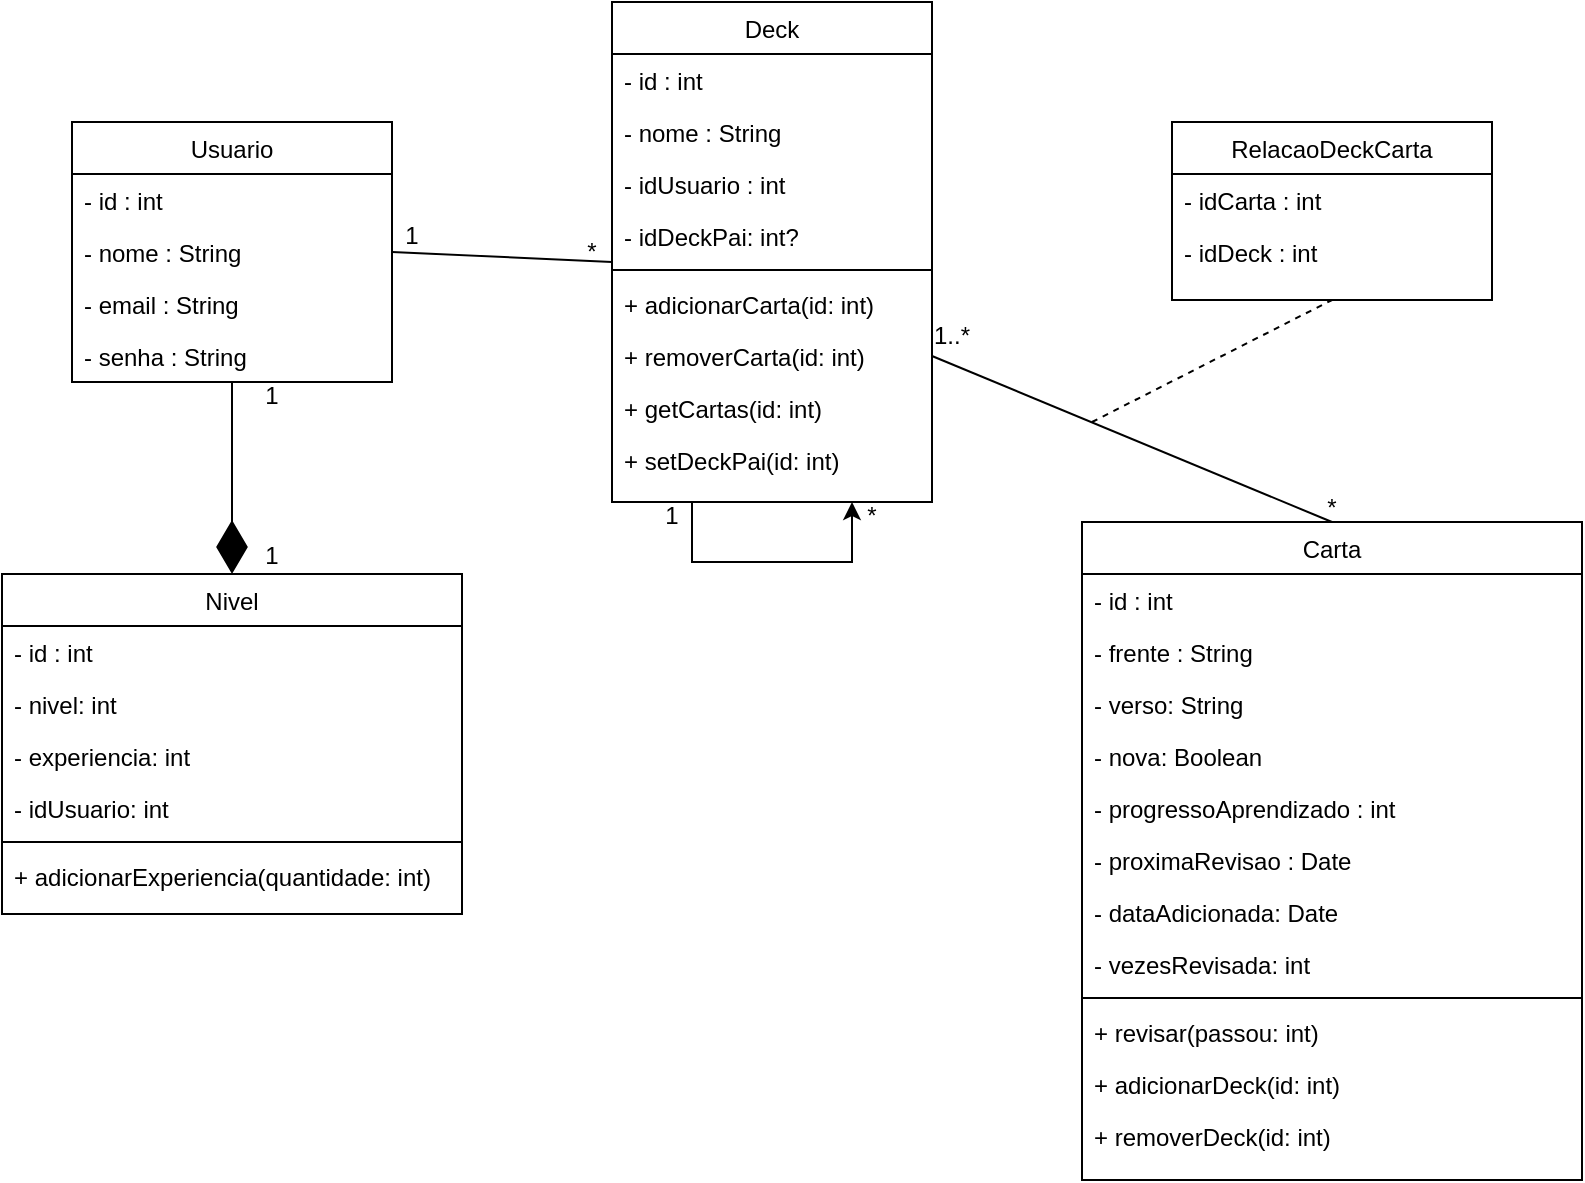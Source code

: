 <mxfile version="25.0.3">
  <diagram id="C5RBs43oDa-KdzZeNtuy" name="Page-1">
    <mxGraphModel dx="372" dy="602" grid="1" gridSize="10" guides="1" tooltips="1" connect="1" arrows="1" fold="1" page="1" pageScale="1" pageWidth="827" pageHeight="1169" math="0" shadow="0">
      <root>
        <mxCell id="WIyWlLk6GJQsqaUBKTNV-0" />
        <mxCell id="WIyWlLk6GJQsqaUBKTNV-1" parent="WIyWlLk6GJQsqaUBKTNV-0" />
        <mxCell id="UjKGJh61ogIMXTBwWXol-0" value="Usuario" style="swimlane;fontStyle=0;align=center;verticalAlign=top;childLayout=stackLayout;horizontal=1;startSize=26;horizontalStack=0;resizeParent=1;resizeLast=0;collapsible=1;marginBottom=0;rounded=0;shadow=0;strokeWidth=1;" vertex="1" parent="WIyWlLk6GJQsqaUBKTNV-1">
          <mxGeometry x="910" y="110" width="160" height="130" as="geometry">
            <mxRectangle x="550" y="140" width="160" height="26" as="alternateBounds" />
          </mxGeometry>
        </mxCell>
        <mxCell id="UjKGJh61ogIMXTBwWXol-1" value="- id : int" style="text;align=left;verticalAlign=top;spacingLeft=4;spacingRight=4;overflow=hidden;rotatable=0;points=[[0,0.5],[1,0.5]];portConstraint=eastwest;" vertex="1" parent="UjKGJh61ogIMXTBwWXol-0">
          <mxGeometry y="26" width="160" height="26" as="geometry" />
        </mxCell>
        <mxCell id="UjKGJh61ogIMXTBwWXol-2" value="- nome : String" style="text;align=left;verticalAlign=top;spacingLeft=4;spacingRight=4;overflow=hidden;rotatable=0;points=[[0,0.5],[1,0.5]];portConstraint=eastwest;rounded=0;shadow=0;html=0;" vertex="1" parent="UjKGJh61ogIMXTBwWXol-0">
          <mxGeometry y="52" width="160" height="26" as="geometry" />
        </mxCell>
        <mxCell id="UjKGJh61ogIMXTBwWXol-3" value="- email : String" style="text;align=left;verticalAlign=top;spacingLeft=4;spacingRight=4;overflow=hidden;rotatable=0;points=[[0,0.5],[1,0.5]];portConstraint=eastwest;rounded=0;shadow=0;html=0;" vertex="1" parent="UjKGJh61ogIMXTBwWXol-0">
          <mxGeometry y="78" width="160" height="26" as="geometry" />
        </mxCell>
        <mxCell id="UjKGJh61ogIMXTBwWXol-4" value="- senha : String" style="text;align=left;verticalAlign=top;spacingLeft=4;spacingRight=4;overflow=hidden;rotatable=0;points=[[0,0.5],[1,0.5]];portConstraint=eastwest;rounded=0;shadow=0;html=0;" vertex="1" parent="UjKGJh61ogIMXTBwWXol-0">
          <mxGeometry y="104" width="160" height="26" as="geometry" />
        </mxCell>
        <mxCell id="UjKGJh61ogIMXTBwWXol-11" value="Deck" style="swimlane;fontStyle=0;align=center;verticalAlign=top;childLayout=stackLayout;horizontal=1;startSize=26;horizontalStack=0;resizeParent=1;resizeLast=0;collapsible=1;marginBottom=0;rounded=0;shadow=0;strokeWidth=1;" vertex="1" parent="WIyWlLk6GJQsqaUBKTNV-1">
          <mxGeometry x="1180" y="50" width="160" height="250" as="geometry">
            <mxRectangle x="550" y="140" width="160" height="26" as="alternateBounds" />
          </mxGeometry>
        </mxCell>
        <mxCell id="UjKGJh61ogIMXTBwWXol-12" value="- id : int" style="text;align=left;verticalAlign=top;spacingLeft=4;spacingRight=4;overflow=hidden;rotatable=0;points=[[0,0.5],[1,0.5]];portConstraint=eastwest;" vertex="1" parent="UjKGJh61ogIMXTBwWXol-11">
          <mxGeometry y="26" width="160" height="26" as="geometry" />
        </mxCell>
        <mxCell id="UjKGJh61ogIMXTBwWXol-13" value="- nome : String" style="text;align=left;verticalAlign=top;spacingLeft=4;spacingRight=4;overflow=hidden;rotatable=0;points=[[0,0.5],[1,0.5]];portConstraint=eastwest;rounded=0;shadow=0;html=0;" vertex="1" parent="UjKGJh61ogIMXTBwWXol-11">
          <mxGeometry y="52" width="160" height="26" as="geometry" />
        </mxCell>
        <mxCell id="UjKGJh61ogIMXTBwWXol-14" value="- idUsuario : int" style="text;align=left;verticalAlign=top;spacingLeft=4;spacingRight=4;overflow=hidden;rotatable=0;points=[[0,0.5],[1,0.5]];portConstraint=eastwest;rounded=0;shadow=0;html=0;" vertex="1" parent="UjKGJh61ogIMXTBwWXol-11">
          <mxGeometry y="78" width="160" height="26" as="geometry" />
        </mxCell>
        <mxCell id="UjKGJh61ogIMXTBwWXol-15" value="- idDeckPai: int?" style="text;align=left;verticalAlign=top;spacingLeft=4;spacingRight=4;overflow=hidden;rotatable=0;points=[[0,0.5],[1,0.5]];portConstraint=eastwest;rounded=0;shadow=0;html=0;" vertex="1" parent="UjKGJh61ogIMXTBwWXol-11">
          <mxGeometry y="104" width="160" height="26" as="geometry" />
        </mxCell>
        <mxCell id="UjKGJh61ogIMXTBwWXol-16" value="" style="line;html=1;strokeWidth=1;align=left;verticalAlign=middle;spacingTop=-1;spacingLeft=3;spacingRight=3;rotatable=0;labelPosition=right;points=[];portConstraint=eastwest;" vertex="1" parent="UjKGJh61ogIMXTBwWXol-11">
          <mxGeometry y="130" width="160" height="8" as="geometry" />
        </mxCell>
        <mxCell id="UjKGJh61ogIMXTBwWXol-65" value="+ adicionarCarta(id: int)" style="text;align=left;verticalAlign=top;spacingLeft=4;spacingRight=4;overflow=hidden;rotatable=0;points=[[0,0.5],[1,0.5]];portConstraint=eastwest;" vertex="1" parent="UjKGJh61ogIMXTBwWXol-11">
          <mxGeometry y="138" width="160" height="26" as="geometry" />
        </mxCell>
        <mxCell id="UjKGJh61ogIMXTBwWXol-66" value="+ removerCarta(id: int)" style="text;align=left;verticalAlign=top;spacingLeft=4;spacingRight=4;overflow=hidden;rotatable=0;points=[[0,0.5],[1,0.5]];portConstraint=eastwest;" vertex="1" parent="UjKGJh61ogIMXTBwWXol-11">
          <mxGeometry y="164" width="160" height="26" as="geometry" />
        </mxCell>
        <mxCell id="UjKGJh61ogIMXTBwWXol-67" value="+ getCartas(id: int)" style="text;align=left;verticalAlign=top;spacingLeft=4;spacingRight=4;overflow=hidden;rotatable=0;points=[[0,0.5],[1,0.5]];portConstraint=eastwest;" vertex="1" parent="UjKGJh61ogIMXTBwWXol-11">
          <mxGeometry y="190" width="160" height="26" as="geometry" />
        </mxCell>
        <mxCell id="UjKGJh61ogIMXTBwWXol-89" value="+ setDeckPai(id: int)" style="text;align=left;verticalAlign=top;spacingLeft=4;spacingRight=4;overflow=hidden;rotatable=0;points=[[0,0.5],[1,0.5]];portConstraint=eastwest;" vertex="1" parent="UjKGJh61ogIMXTBwWXol-11">
          <mxGeometry y="216" width="160" height="26" as="geometry" />
        </mxCell>
        <mxCell id="UjKGJh61ogIMXTBwWXol-20" value="Carta" style="swimlane;fontStyle=0;align=center;verticalAlign=top;childLayout=stackLayout;horizontal=1;startSize=26;horizontalStack=0;resizeParent=1;resizeLast=0;collapsible=1;marginBottom=0;rounded=0;shadow=0;strokeWidth=1;" vertex="1" parent="WIyWlLk6GJQsqaUBKTNV-1">
          <mxGeometry x="1415" y="310" width="250" height="329" as="geometry">
            <mxRectangle x="550" y="140" width="160" height="26" as="alternateBounds" />
          </mxGeometry>
        </mxCell>
        <mxCell id="UjKGJh61ogIMXTBwWXol-21" value="- id : int" style="text;align=left;verticalAlign=top;spacingLeft=4;spacingRight=4;overflow=hidden;rotatable=0;points=[[0,0.5],[1,0.5]];portConstraint=eastwest;" vertex="1" parent="UjKGJh61ogIMXTBwWXol-20">
          <mxGeometry y="26" width="250" height="26" as="geometry" />
        </mxCell>
        <mxCell id="UjKGJh61ogIMXTBwWXol-22" value="- frente : String" style="text;align=left;verticalAlign=top;spacingLeft=4;spacingRight=4;overflow=hidden;rotatable=0;points=[[0,0.5],[1,0.5]];portConstraint=eastwest;rounded=0;shadow=0;html=0;" vertex="1" parent="UjKGJh61ogIMXTBwWXol-20">
          <mxGeometry y="52" width="250" height="26" as="geometry" />
        </mxCell>
        <mxCell id="UjKGJh61ogIMXTBwWXol-71" value="- verso: String" style="text;align=left;verticalAlign=top;spacingLeft=4;spacingRight=4;overflow=hidden;rotatable=0;points=[[0,0.5],[1,0.5]];portConstraint=eastwest;rounded=0;shadow=0;html=0;" vertex="1" parent="UjKGJh61ogIMXTBwWXol-20">
          <mxGeometry y="78" width="250" height="26" as="geometry" />
        </mxCell>
        <mxCell id="UjKGJh61ogIMXTBwWXol-23" value="- nova: Boolean" style="text;align=left;verticalAlign=top;spacingLeft=4;spacingRight=4;overflow=hidden;rotatable=0;points=[[0,0.5],[1,0.5]];portConstraint=eastwest;rounded=0;shadow=0;html=0;" vertex="1" parent="UjKGJh61ogIMXTBwWXol-20">
          <mxGeometry y="104" width="250" height="26" as="geometry" />
        </mxCell>
        <mxCell id="UjKGJh61ogIMXTBwWXol-70" value="- progressoAprendizado : int" style="text;align=left;verticalAlign=top;spacingLeft=4;spacingRight=4;overflow=hidden;rotatable=0;points=[[0,0.5],[1,0.5]];portConstraint=eastwest;rounded=0;shadow=0;html=0;" vertex="1" parent="UjKGJh61ogIMXTBwWXol-20">
          <mxGeometry y="130" width="250" height="26" as="geometry" />
        </mxCell>
        <mxCell id="UjKGJh61ogIMXTBwWXol-24" value="- proximaRevisao : Date" style="text;align=left;verticalAlign=top;spacingLeft=4;spacingRight=4;overflow=hidden;rotatable=0;points=[[0,0.5],[1,0.5]];portConstraint=eastwest;rounded=0;shadow=0;html=0;" vertex="1" parent="UjKGJh61ogIMXTBwWXol-20">
          <mxGeometry y="156" width="250" height="26" as="geometry" />
        </mxCell>
        <mxCell id="UjKGJh61ogIMXTBwWXol-68" value="- dataAdicionada: Date" style="text;align=left;verticalAlign=top;spacingLeft=4;spacingRight=4;overflow=hidden;rotatable=0;points=[[0,0.5],[1,0.5]];portConstraint=eastwest;rounded=0;shadow=0;html=0;" vertex="1" parent="UjKGJh61ogIMXTBwWXol-20">
          <mxGeometry y="182" width="250" height="26" as="geometry" />
        </mxCell>
        <mxCell id="UjKGJh61ogIMXTBwWXol-69" value="- vezesRevisada: int" style="text;align=left;verticalAlign=top;spacingLeft=4;spacingRight=4;overflow=hidden;rotatable=0;points=[[0,0.5],[1,0.5]];portConstraint=eastwest;rounded=0;shadow=0;html=0;" vertex="1" parent="UjKGJh61ogIMXTBwWXol-20">
          <mxGeometry y="208" width="250" height="26" as="geometry" />
        </mxCell>
        <mxCell id="UjKGJh61ogIMXTBwWXol-25" value="" style="line;html=1;strokeWidth=1;align=left;verticalAlign=middle;spacingTop=-1;spacingLeft=3;spacingRight=3;rotatable=0;labelPosition=right;points=[];portConstraint=eastwest;" vertex="1" parent="UjKGJh61ogIMXTBwWXol-20">
          <mxGeometry y="234" width="250" height="8" as="geometry" />
        </mxCell>
        <mxCell id="UjKGJh61ogIMXTBwWXol-91" value="+ revisar(passou: int)" style="text;align=left;verticalAlign=top;spacingLeft=4;spacingRight=4;overflow=hidden;rotatable=0;points=[[0,0.5],[1,0.5]];portConstraint=eastwest;" vertex="1" parent="UjKGJh61ogIMXTBwWXol-20">
          <mxGeometry y="242" width="250" height="26" as="geometry" />
        </mxCell>
        <mxCell id="UjKGJh61ogIMXTBwWXol-92" value="+ adicionarDeck(id: int)" style="text;align=left;verticalAlign=top;spacingLeft=4;spacingRight=4;overflow=hidden;rotatable=0;points=[[0,0.5],[1,0.5]];portConstraint=eastwest;" vertex="1" parent="UjKGJh61ogIMXTBwWXol-20">
          <mxGeometry y="268" width="250" height="26" as="geometry" />
        </mxCell>
        <mxCell id="UjKGJh61ogIMXTBwWXol-93" value="+ removerDeck(id: int)" style="text;align=left;verticalAlign=top;spacingLeft=4;spacingRight=4;overflow=hidden;rotatable=0;points=[[0,0.5],[1,0.5]];portConstraint=eastwest;" vertex="1" parent="UjKGJh61ogIMXTBwWXol-20">
          <mxGeometry y="294" width="250" height="26" as="geometry" />
        </mxCell>
        <mxCell id="UjKGJh61ogIMXTBwWXol-29" value="Nivel" style="swimlane;fontStyle=0;align=center;verticalAlign=top;childLayout=stackLayout;horizontal=1;startSize=26;horizontalStack=0;resizeParent=1;resizeLast=0;collapsible=1;marginBottom=0;rounded=0;shadow=0;strokeWidth=1;" vertex="1" parent="WIyWlLk6GJQsqaUBKTNV-1">
          <mxGeometry x="875" y="336" width="230" height="170" as="geometry">
            <mxRectangle x="550" y="140" width="160" height="26" as="alternateBounds" />
          </mxGeometry>
        </mxCell>
        <mxCell id="UjKGJh61ogIMXTBwWXol-30" value="- id : int" style="text;align=left;verticalAlign=top;spacingLeft=4;spacingRight=4;overflow=hidden;rotatable=0;points=[[0,0.5],[1,0.5]];portConstraint=eastwest;" vertex="1" parent="UjKGJh61ogIMXTBwWXol-29">
          <mxGeometry y="26" width="230" height="26" as="geometry" />
        </mxCell>
        <mxCell id="UjKGJh61ogIMXTBwWXol-31" value="- nivel: int" style="text;align=left;verticalAlign=top;spacingLeft=4;spacingRight=4;overflow=hidden;rotatable=0;points=[[0,0.5],[1,0.5]];portConstraint=eastwest;rounded=0;shadow=0;html=0;" vertex="1" parent="UjKGJh61ogIMXTBwWXol-29">
          <mxGeometry y="52" width="230" height="26" as="geometry" />
        </mxCell>
        <mxCell id="UjKGJh61ogIMXTBwWXol-32" value="- experiencia: int" style="text;align=left;verticalAlign=top;spacingLeft=4;spacingRight=4;overflow=hidden;rotatable=0;points=[[0,0.5],[1,0.5]];portConstraint=eastwest;rounded=0;shadow=0;html=0;" vertex="1" parent="UjKGJh61ogIMXTBwWXol-29">
          <mxGeometry y="78" width="230" height="26" as="geometry" />
        </mxCell>
        <mxCell id="UjKGJh61ogIMXTBwWXol-33" value="- idUsuario: int" style="text;align=left;verticalAlign=top;spacingLeft=4;spacingRight=4;overflow=hidden;rotatable=0;points=[[0,0.5],[1,0.5]];portConstraint=eastwest;rounded=0;shadow=0;html=0;" vertex="1" parent="UjKGJh61ogIMXTBwWXol-29">
          <mxGeometry y="104" width="230" height="26" as="geometry" />
        </mxCell>
        <mxCell id="UjKGJh61ogIMXTBwWXol-34" value="" style="line;html=1;strokeWidth=1;align=left;verticalAlign=middle;spacingTop=-1;spacingLeft=3;spacingRight=3;rotatable=0;labelPosition=right;points=[];portConstraint=eastwest;" vertex="1" parent="UjKGJh61ogIMXTBwWXol-29">
          <mxGeometry y="130" width="230" height="8" as="geometry" />
        </mxCell>
        <mxCell id="UjKGJh61ogIMXTBwWXol-94" value="+ adicionarExperiencia(quantidade: int)" style="text;align=left;verticalAlign=top;spacingLeft=4;spacingRight=4;overflow=hidden;rotatable=0;points=[[0,0.5],[1,0.5]];portConstraint=eastwest;" vertex="1" parent="UjKGJh61ogIMXTBwWXol-29">
          <mxGeometry y="138" width="230" height="26" as="geometry" />
        </mxCell>
        <mxCell id="UjKGJh61ogIMXTBwWXol-51" value="RelacaoDeckCarta" style="swimlane;fontStyle=0;align=center;verticalAlign=top;childLayout=stackLayout;horizontal=1;startSize=26;horizontalStack=0;resizeParent=1;resizeLast=0;collapsible=1;marginBottom=0;rounded=0;shadow=0;strokeWidth=1;" vertex="1" parent="WIyWlLk6GJQsqaUBKTNV-1">
          <mxGeometry x="1460" y="110" width="160" height="89" as="geometry">
            <mxRectangle x="550" y="140" width="160" height="26" as="alternateBounds" />
          </mxGeometry>
        </mxCell>
        <mxCell id="UjKGJh61ogIMXTBwWXol-52" value="- idCarta : int" style="text;align=left;verticalAlign=top;spacingLeft=4;spacingRight=4;overflow=hidden;rotatable=0;points=[[0,0.5],[1,0.5]];portConstraint=eastwest;" vertex="1" parent="UjKGJh61ogIMXTBwWXol-51">
          <mxGeometry y="26" width="160" height="26" as="geometry" />
        </mxCell>
        <mxCell id="UjKGJh61ogIMXTBwWXol-53" value="- idDeck : int" style="text;align=left;verticalAlign=top;spacingLeft=4;spacingRight=4;overflow=hidden;rotatable=0;points=[[0,0.5],[1,0.5]];portConstraint=eastwest;rounded=0;shadow=0;html=0;" vertex="1" parent="UjKGJh61ogIMXTBwWXol-51">
          <mxGeometry y="52" width="160" height="26" as="geometry" />
        </mxCell>
        <mxCell id="UjKGJh61ogIMXTBwWXol-96" value="" style="endArrow=none;html=1;rounded=0;exitX=1;exitY=0.5;exitDx=0;exitDy=0;" edge="1" parent="WIyWlLk6GJQsqaUBKTNV-1" source="UjKGJh61ogIMXTBwWXol-2">
          <mxGeometry width="50" height="50" relative="1" as="geometry">
            <mxPoint x="1090" y="190" as="sourcePoint" />
            <mxPoint x="1180" y="180" as="targetPoint" />
          </mxGeometry>
        </mxCell>
        <mxCell id="UjKGJh61ogIMXTBwWXol-97" value="" style="endArrow=diamondThin;endFill=1;endSize=24;html=1;rounded=0;entryX=0.5;entryY=0;entryDx=0;entryDy=0;exitX=0.5;exitY=1;exitDx=0;exitDy=0;exitPerimeter=0;" edge="1" parent="WIyWlLk6GJQsqaUBKTNV-1" source="UjKGJh61ogIMXTBwWXol-4" target="UjKGJh61ogIMXTBwWXol-29">
          <mxGeometry width="160" relative="1" as="geometry">
            <mxPoint x="970" y="320" as="sourcePoint" />
            <mxPoint x="1350" y="420" as="targetPoint" />
          </mxGeometry>
        </mxCell>
        <mxCell id="UjKGJh61ogIMXTBwWXol-99" value="" style="endArrow=none;html=1;rounded=0;entryX=1;entryY=0.5;entryDx=0;entryDy=0;exitX=0.5;exitY=0;exitDx=0;exitDy=0;" edge="1" parent="WIyWlLk6GJQsqaUBKTNV-1" source="UjKGJh61ogIMXTBwWXol-20" target="UjKGJh61ogIMXTBwWXol-66">
          <mxGeometry width="50" height="50" relative="1" as="geometry">
            <mxPoint x="1230" y="300" as="sourcePoint" />
            <mxPoint x="1280" y="250" as="targetPoint" />
          </mxGeometry>
        </mxCell>
        <mxCell id="UjKGJh61ogIMXTBwWXol-100" value="" style="endArrow=none;dashed=1;html=1;rounded=0;entryX=0.5;entryY=1;entryDx=0;entryDy=0;" edge="1" parent="WIyWlLk6GJQsqaUBKTNV-1" target="UjKGJh61ogIMXTBwWXol-51">
          <mxGeometry width="50" height="50" relative="1" as="geometry">
            <mxPoint x="1420" y="260" as="sourcePoint" />
            <mxPoint x="1280" y="250" as="targetPoint" />
          </mxGeometry>
        </mxCell>
        <mxCell id="UjKGJh61ogIMXTBwWXol-101" value="1" style="text;html=1;align=center;verticalAlign=middle;whiteSpace=wrap;rounded=0;" vertex="1" parent="WIyWlLk6GJQsqaUBKTNV-1">
          <mxGeometry x="1070" y="160" width="20" height="14" as="geometry" />
        </mxCell>
        <mxCell id="UjKGJh61ogIMXTBwWXol-102" value="*" style="text;html=1;align=center;verticalAlign=middle;whiteSpace=wrap;rounded=0;" vertex="1" parent="WIyWlLk6GJQsqaUBKTNV-1">
          <mxGeometry x="1160" y="168" width="20" height="14" as="geometry" />
        </mxCell>
        <mxCell id="UjKGJh61ogIMXTBwWXol-103" value="1" style="text;html=1;align=center;verticalAlign=middle;whiteSpace=wrap;rounded=0;" vertex="1" parent="WIyWlLk6GJQsqaUBKTNV-1">
          <mxGeometry x="1000" y="320" width="20" height="14" as="geometry" />
        </mxCell>
        <mxCell id="UjKGJh61ogIMXTBwWXol-104" value="1" style="text;html=1;align=center;verticalAlign=middle;whiteSpace=wrap;rounded=0;" vertex="1" parent="WIyWlLk6GJQsqaUBKTNV-1">
          <mxGeometry x="1000" y="240" width="20" height="14" as="geometry" />
        </mxCell>
        <mxCell id="UjKGJh61ogIMXTBwWXol-106" value="*" style="text;html=1;align=center;verticalAlign=middle;whiteSpace=wrap;rounded=0;" vertex="1" parent="WIyWlLk6GJQsqaUBKTNV-1">
          <mxGeometry x="1530" y="296" width="20" height="14" as="geometry" />
        </mxCell>
        <mxCell id="UjKGJh61ogIMXTBwWXol-107" value="1..*" style="text;html=1;align=center;verticalAlign=middle;whiteSpace=wrap;rounded=0;" vertex="1" parent="WIyWlLk6GJQsqaUBKTNV-1">
          <mxGeometry x="1340" y="210" width="20" height="14" as="geometry" />
        </mxCell>
        <mxCell id="UjKGJh61ogIMXTBwWXol-109" style="edgeStyle=orthogonalEdgeStyle;rounded=0;orthogonalLoop=1;jettySize=auto;html=1;exitX=0.25;exitY=1;exitDx=0;exitDy=0;entryX=0.75;entryY=1;entryDx=0;entryDy=0;" edge="1" parent="WIyWlLk6GJQsqaUBKTNV-1" source="UjKGJh61ogIMXTBwWXol-11" target="UjKGJh61ogIMXTBwWXol-11">
          <mxGeometry relative="1" as="geometry">
            <Array as="points">
              <mxPoint x="1220" y="330" />
              <mxPoint x="1300" y="330" />
            </Array>
          </mxGeometry>
        </mxCell>
        <mxCell id="UjKGJh61ogIMXTBwWXol-110" value="1" style="text;html=1;align=center;verticalAlign=middle;whiteSpace=wrap;rounded=0;" vertex="1" parent="WIyWlLk6GJQsqaUBKTNV-1">
          <mxGeometry x="1200" y="300" width="20" height="14" as="geometry" />
        </mxCell>
        <mxCell id="UjKGJh61ogIMXTBwWXol-111" value="*" style="text;html=1;align=center;verticalAlign=middle;whiteSpace=wrap;rounded=0;" vertex="1" parent="WIyWlLk6GJQsqaUBKTNV-1">
          <mxGeometry x="1300" y="300" width="20" height="14" as="geometry" />
        </mxCell>
      </root>
    </mxGraphModel>
  </diagram>
</mxfile>
